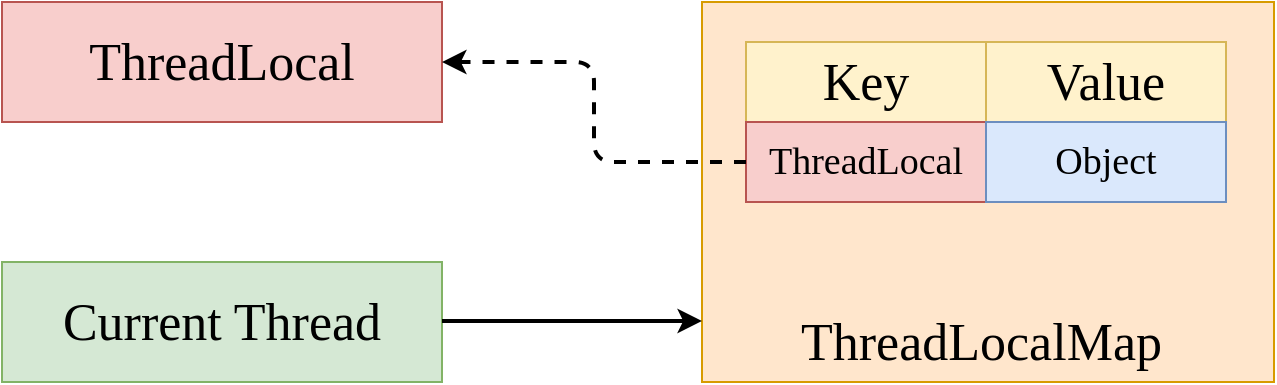 <mxfile version="13.9.5" type="device"><diagram id="xR6dZn2MXBbhlI_tt-Tu" name="第 1 页"><mxGraphModel dx="1086" dy="817" grid="1" gridSize="10" guides="1" tooltips="1" connect="1" arrows="1" fold="1" page="1" pageScale="1" pageWidth="827" pageHeight="1169" math="0" shadow="0"><root><mxCell id="0"/><mxCell id="1" parent="0"/><mxCell id="PzNyj6nmTBZjBplZr6CM-1" value="ThreadLocal" style="rounded=0;whiteSpace=wrap;html=1;fontSize=26;fontFamily=Comic Sans MS;fillColor=#f8cecc;strokeColor=#b85450;" vertex="1" parent="1"><mxGeometry x="70" y="220" width="220" height="60" as="geometry"/></mxCell><mxCell id="PzNyj6nmTBZjBplZr6CM-2" value="Current Thread" style="rounded=0;whiteSpace=wrap;html=1;fontSize=26;fontFamily=Comic Sans MS;fillColor=#d5e8d4;strokeColor=#82b366;" vertex="1" parent="1"><mxGeometry x="70" y="350" width="220" height="60" as="geometry"/></mxCell><mxCell id="PzNyj6nmTBZjBplZr6CM-3" value="" style="rounded=0;whiteSpace=wrap;html=1;fontFamily=Comic Sans MS;fontSize=26;fillColor=#ffe6cc;strokeColor=#d79b00;" vertex="1" parent="1"><mxGeometry x="420" y="220" width="286" height="190" as="geometry"/></mxCell><mxCell id="PzNyj6nmTBZjBplZr6CM-4" value="ThreadLocalMap&amp;nbsp;" style="text;html=1;strokeColor=none;fillColor=none;align=center;verticalAlign=middle;whiteSpace=wrap;rounded=0;fontFamily=Comic Sans MS;fontSize=26;" vertex="1" parent="1"><mxGeometry x="443" y="370" width="240" height="40" as="geometry"/></mxCell><mxCell id="PzNyj6nmTBZjBplZr6CM-6" value="Key" style="rounded=0;whiteSpace=wrap;html=1;fontFamily=Comic Sans MS;fontSize=26;fillColor=#fff2cc;strokeColor=#d6b656;" vertex="1" parent="1"><mxGeometry x="442" y="240" width="120" height="40" as="geometry"/></mxCell><mxCell id="PzNyj6nmTBZjBplZr6CM-7" value="Value" style="rounded=0;whiteSpace=wrap;html=1;fontFamily=Comic Sans MS;fontSize=26;fillColor=#fff2cc;strokeColor=#d6b656;" vertex="1" parent="1"><mxGeometry x="562" y="240" width="120" height="40" as="geometry"/></mxCell><mxCell id="PzNyj6nmTBZjBplZr6CM-8" value="ThreadLocal" style="rounded=0;whiteSpace=wrap;html=1;fontFamily=Comic Sans MS;fontSize=19;fillColor=#f8cecc;strokeColor=#b85450;" vertex="1" parent="1"><mxGeometry x="442" y="280" width="120" height="40" as="geometry"/></mxCell><mxCell id="PzNyj6nmTBZjBplZr6CM-9" value="Object" style="rounded=0;whiteSpace=wrap;html=1;fontFamily=Comic Sans MS;fontSize=19;fillColor=#dae8fc;strokeColor=#6c8ebf;" vertex="1" parent="1"><mxGeometry x="562" y="280" width="120" height="40" as="geometry"/></mxCell><mxCell id="PzNyj6nmTBZjBplZr6CM-10" value="" style="endArrow=classic;html=1;fontFamily=Comic Sans MS;fontSize=19;strokeWidth=2;" edge="1" parent="1"><mxGeometry width="50" height="50" relative="1" as="geometry"><mxPoint x="290" y="379.5" as="sourcePoint"/><mxPoint x="420" y="379.5" as="targetPoint"/></mxGeometry></mxCell><mxCell id="PzNyj6nmTBZjBplZr6CM-11" value="" style="edgeStyle=elbowEdgeStyle;elbow=horizontal;endArrow=classic;html=1;fontFamily=Comic Sans MS;fontSize=19;exitX=0;exitY=0.5;exitDx=0;exitDy=0;entryX=1;entryY=0.5;entryDx=0;entryDy=0;strokeWidth=2;dashed=1;" edge="1" parent="1" source="PzNyj6nmTBZjBplZr6CM-8" target="PzNyj6nmTBZjBplZr6CM-1"><mxGeometry width="50" height="50" relative="1" as="geometry"><mxPoint x="380" y="510" as="sourcePoint"/><mxPoint x="330" y="560" as="targetPoint"/></mxGeometry></mxCell></root></mxGraphModel></diagram></mxfile>